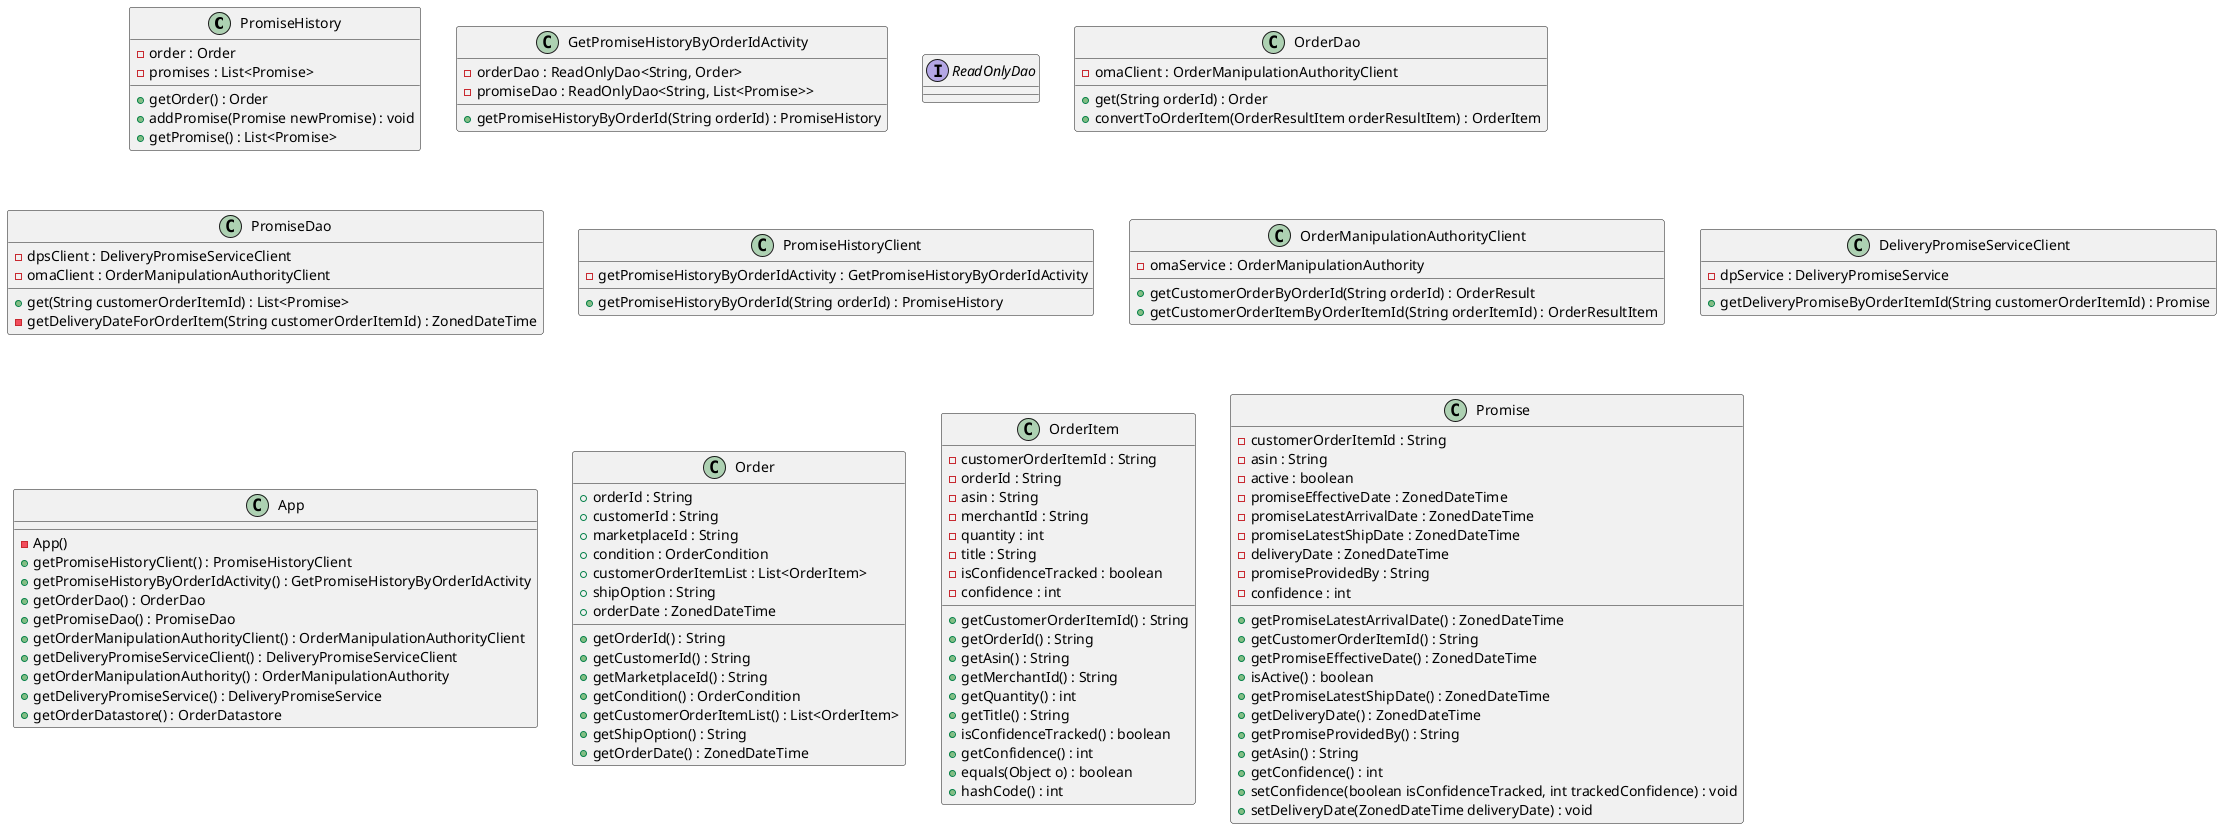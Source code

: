 @startuml

class PromiseHistory {
    - order : Order
    - promises : List<Promise>
    + getOrder() : Order
    + addPromise(Promise newPromise) : void
    + getPromise() : List<Promise>
}

class GetPromiseHistoryByOrderIdActivity {
    - orderDao : ReadOnlyDao<String, Order>
    - promiseDao : ReadOnlyDao<String, List<Promise>>
    + getPromiseHistoryByOrderId(String orderId) : PromiseHistory
}

interface ReadOnlyDao {
}

class OrderDao {
    - omaClient : OrderManipulationAuthorityClient
    + get(String orderId) : Order
    + convertToOrderItem(OrderResultItem orderResultItem) : OrderItem
}

class PromiseDao {
    - dpsClient : DeliveryPromiseServiceClient
    - omaClient : OrderManipulationAuthorityClient
    + get(String customerOrderItemId) : List<Promise>
    - getDeliveryDateForOrderItem(String customerOrderItemId) : ZonedDateTime
}

class PromiseHistoryClient {
    - getPromiseHistoryByOrderIdActivity : GetPromiseHistoryByOrderIdActivity
    + getPromiseHistoryByOrderId(String orderId) : PromiseHistory
}

class OrderManipulationAuthorityClient {
    - omaService : OrderManipulationAuthority
    + getCustomerOrderByOrderId(String orderId) : OrderResult
    + getCustomerOrderItemByOrderItemId(String orderItemId) : OrderResultItem
}

class DeliveryPromiseServiceClient {
    - dpService : DeliveryPromiseService
    + getDeliveryPromiseByOrderItemId(String customerOrderItemId) : Promise
}

class App {
    - App()
    + getPromiseHistoryClient() : PromiseHistoryClient
    + getPromiseHistoryByOrderIdActivity() : GetPromiseHistoryByOrderIdActivity
    + getOrderDao() : OrderDao
    + getPromiseDao() : PromiseDao
    + getOrderManipulationAuthorityClient() : OrderManipulationAuthorityClient
    + getDeliveryPromiseServiceClient() : DeliveryPromiseServiceClient
    + getOrderManipulationAuthority() : OrderManipulationAuthority
    + getDeliveryPromiseService() : DeliveryPromiseService
    + getOrderDatastore() : OrderDatastore
}

class Order {
    + orderId : String
    + customerId : String
    + marketplaceId : String
    + condition : OrderCondition
    + customerOrderItemList : List<OrderItem>
    + shipOption : String
    + orderDate : ZonedDateTime
    + getOrderId() : String
    + getCustomerId() : String
    + getMarketplaceId() : String
    + getCondition() : OrderCondition
    + getCustomerOrderItemList() : List<OrderItem>
    + getShipOption() : String
    + getOrderDate() : ZonedDateTime
}

class OrderItem {
    - customerOrderItemId : String
    - orderId : String
    - asin : String
    - merchantId : String
    - quantity : int
    - title : String
    - isConfidenceTracked : boolean
    - confidence : int
    + getCustomerOrderItemId() : String
    + getOrderId() : String
    + getAsin() : String
    + getMerchantId() : String
    + getQuantity() : int
    + getTitle() : String
    + isConfidenceTracked() : boolean
    + getConfidence() : int
    + equals(Object o) : boolean
    + hashCode() : int
}

class Promise {
    - customerOrderItemId : String
    - asin : String
    - active : boolean
    - promiseEffectiveDate : ZonedDateTime
    - promiseLatestArrivalDate : ZonedDateTime
    - promiseLatestShipDate : ZonedDateTime
    - deliveryDate : ZonedDateTime
    - promiseProvidedBy : String
    - confidence : int
    + getPromiseLatestArrivalDate() : ZonedDateTime
    + getCustomerOrderItemId() : String
    + getPromiseEffectiveDate() : ZonedDateTime
    + isActive() : boolean
    + getPromiseLatestShipDate() : ZonedDateTime
    + getDeliveryDate() : ZonedDateTime
    + getPromiseProvidedBy() : String
    + getAsin() : String
    + getConfidence() : int
    + setConfidence(boolean isConfidenceTracked, int trackedConfidence) : void
    + setDeliveryDate(ZonedDateTime deliveryDate) : void
}



@enduml